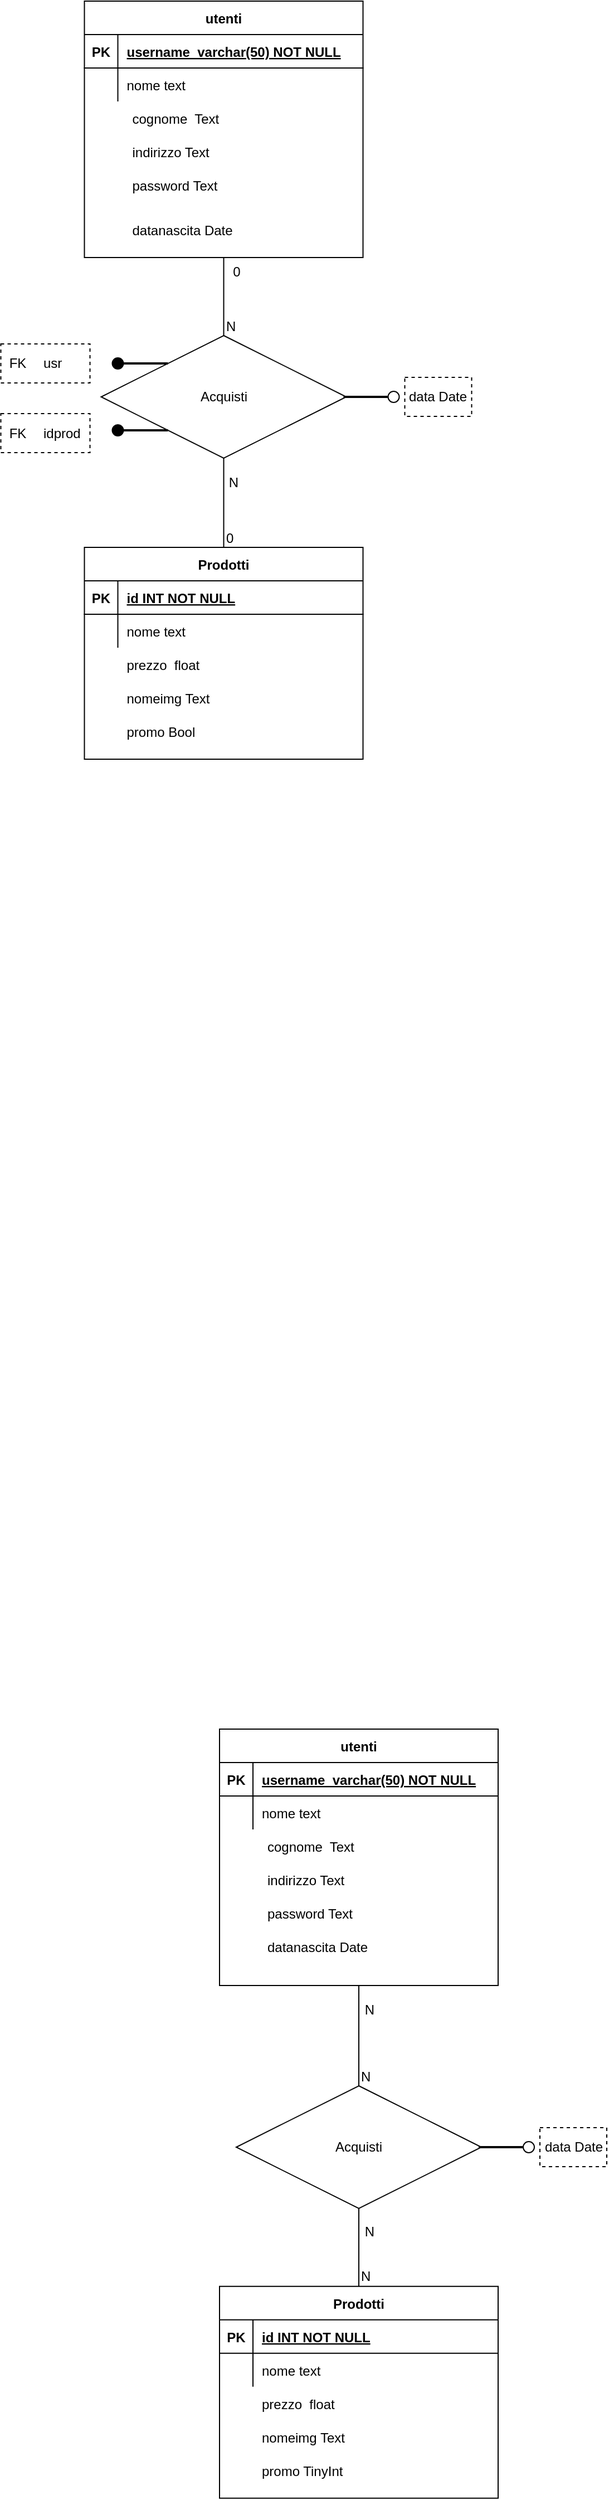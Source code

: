 <mxfile version="21.2.0">
  <diagram name="Page-1" id="ULeJaHsNCBYTRYlEiR_4">
    <mxGraphModel dx="1377" dy="747" grid="1" gridSize="10" guides="1" tooltips="1" connect="1" arrows="1" fold="1" page="1" pageScale="1" pageWidth="827" pageHeight="1169" math="0" shadow="0">
      <root>
        <mxCell id="0" />
        <mxCell id="1" parent="0" />
        <mxCell id="Vk-TrDPL9tyzzPuqs7Jr-135" value="Prodotti" style="shape=table;startSize=30;container=1;collapsible=1;childLayout=tableLayout;fixedRows=1;rowLines=0;fontStyle=1;align=center;resizeLast=1;" vertex="1" parent="1">
          <mxGeometry x="243.75" y="510" width="250" height="190" as="geometry">
            <mxRectangle x="243.75" y="510" width="90" height="30" as="alternateBounds" />
          </mxGeometry>
        </mxCell>
        <mxCell id="Vk-TrDPL9tyzzPuqs7Jr-136" value="" style="shape=partialRectangle;collapsible=0;dropTarget=0;pointerEvents=0;fillColor=none;points=[[0,0.5],[1,0.5]];portConstraint=eastwest;top=0;left=0;right=0;bottom=1;" vertex="1" parent="Vk-TrDPL9tyzzPuqs7Jr-135">
          <mxGeometry y="30" width="250" height="30" as="geometry" />
        </mxCell>
        <mxCell id="Vk-TrDPL9tyzzPuqs7Jr-137" value="PK" style="shape=partialRectangle;overflow=hidden;connectable=0;fillColor=none;top=0;left=0;bottom=0;right=0;fontStyle=1;" vertex="1" parent="Vk-TrDPL9tyzzPuqs7Jr-136">
          <mxGeometry width="30" height="30" as="geometry">
            <mxRectangle width="30" height="30" as="alternateBounds" />
          </mxGeometry>
        </mxCell>
        <mxCell id="Vk-TrDPL9tyzzPuqs7Jr-138" value="id INT NOT NULL" style="shape=partialRectangle;overflow=hidden;connectable=0;fillColor=none;top=0;left=0;bottom=0;right=0;align=left;spacingLeft=6;fontStyle=5;" vertex="1" parent="Vk-TrDPL9tyzzPuqs7Jr-136">
          <mxGeometry x="30" width="220" height="30" as="geometry">
            <mxRectangle width="220" height="30" as="alternateBounds" />
          </mxGeometry>
        </mxCell>
        <mxCell id="Vk-TrDPL9tyzzPuqs7Jr-139" value="" style="shape=partialRectangle;collapsible=0;dropTarget=0;pointerEvents=0;fillColor=none;points=[[0,0.5],[1,0.5]];portConstraint=eastwest;top=0;left=0;right=0;bottom=0;" vertex="1" parent="Vk-TrDPL9tyzzPuqs7Jr-135">
          <mxGeometry y="60" width="250" height="30" as="geometry" />
        </mxCell>
        <mxCell id="Vk-TrDPL9tyzzPuqs7Jr-140" value="" style="shape=partialRectangle;overflow=hidden;connectable=0;fillColor=none;top=0;left=0;bottom=0;right=0;" vertex="1" parent="Vk-TrDPL9tyzzPuqs7Jr-139">
          <mxGeometry width="30" height="30" as="geometry">
            <mxRectangle width="30" height="30" as="alternateBounds" />
          </mxGeometry>
        </mxCell>
        <mxCell id="Vk-TrDPL9tyzzPuqs7Jr-141" value="nome text" style="shape=partialRectangle;overflow=hidden;connectable=0;fillColor=none;top=0;left=0;bottom=0;right=0;align=left;spacingLeft=6;" vertex="1" parent="Vk-TrDPL9tyzzPuqs7Jr-139">
          <mxGeometry x="30" width="220" height="30" as="geometry">
            <mxRectangle width="220" height="30" as="alternateBounds" />
          </mxGeometry>
        </mxCell>
        <mxCell id="Vk-TrDPL9tyzzPuqs7Jr-142" value="" style="shape=partialRectangle;overflow=hidden;connectable=0;fillColor=none;top=0;left=0;bottom=0;right=0;" vertex="1" parent="1">
          <mxGeometry x="243.75" y="619.92" width="30" height="30" as="geometry">
            <mxRectangle width="30" height="30" as="alternateBounds" />
          </mxGeometry>
        </mxCell>
        <mxCell id="Vk-TrDPL9tyzzPuqs7Jr-143" value="prezzo  float" style="shape=partialRectangle;overflow=hidden;connectable=0;fillColor=none;top=0;left=0;bottom=0;right=0;align=left;spacingLeft=6;" vertex="1" parent="1">
          <mxGeometry x="273.75" y="600" width="220" height="30" as="geometry">
            <mxRectangle width="220" height="30" as="alternateBounds" />
          </mxGeometry>
        </mxCell>
        <mxCell id="Vk-TrDPL9tyzzPuqs7Jr-144" value="nomeimg Text" style="shape=partialRectangle;overflow=hidden;connectable=0;fillColor=none;top=0;left=0;bottom=0;right=0;align=left;spacingLeft=6;" vertex="1" parent="1">
          <mxGeometry x="273.75" y="630" width="220" height="30" as="geometry">
            <mxRectangle width="220" height="30" as="alternateBounds" />
          </mxGeometry>
        </mxCell>
        <mxCell id="Vk-TrDPL9tyzzPuqs7Jr-145" value="promo Bool" style="shape=partialRectangle;overflow=hidden;connectable=0;fillColor=none;top=0;left=0;bottom=0;right=0;align=left;spacingLeft=6;" vertex="1" parent="1">
          <mxGeometry x="273.75" y="660" width="220" height="30" as="geometry">
            <mxRectangle width="220" height="30" as="alternateBounds" />
          </mxGeometry>
        </mxCell>
        <mxCell id="Vk-TrDPL9tyzzPuqs7Jr-146" value="Acquisti&lt;br&gt;" style="shape=rhombus;perimeter=rhombusPerimeter;whiteSpace=wrap;html=1;align=center;" vertex="1" parent="1">
          <mxGeometry x="258.75" y="320.0" width="220" height="110" as="geometry" />
        </mxCell>
        <mxCell id="Vk-TrDPL9tyzzPuqs7Jr-147" value="" style="endArrow=none;html=1;rounded=0;exitX=0.5;exitY=0;exitDx=0;exitDy=0;entryX=0.5;entryY=1;entryDx=0;entryDy=0;" edge="1" parent="1" source="Vk-TrDPL9tyzzPuqs7Jr-135" target="Vk-TrDPL9tyzzPuqs7Jr-146">
          <mxGeometry relative="1" as="geometry">
            <mxPoint x="556.25" y="-20.08" as="sourcePoint" />
            <mxPoint x="421.25" y="77.92" as="targetPoint" />
          </mxGeometry>
        </mxCell>
        <mxCell id="Vk-TrDPL9tyzzPuqs7Jr-148" value="0" style="resizable=0;html=1;whiteSpace=wrap;align=left;verticalAlign=bottom;" connectable="0" vertex="1" parent="Vk-TrDPL9tyzzPuqs7Jr-147">
          <mxGeometry x="-1" relative="1" as="geometry" />
        </mxCell>
        <mxCell id="Vk-TrDPL9tyzzPuqs7Jr-149" value="N" style="resizable=0;html=1;whiteSpace=wrap;align=right;verticalAlign=bottom;" connectable="0" vertex="1" parent="Vk-TrDPL9tyzzPuqs7Jr-147">
          <mxGeometry x="1" relative="1" as="geometry">
            <mxPoint x="15" y="30" as="offset" />
          </mxGeometry>
        </mxCell>
        <mxCell id="Vk-TrDPL9tyzzPuqs7Jr-150" value="" style="line;strokeWidth=2;html=1;" vertex="1" parent="1">
          <mxGeometry x="476.25" y="370.0" width="40" height="10" as="geometry" />
        </mxCell>
        <mxCell id="Vk-TrDPL9tyzzPuqs7Jr-151" value="" style="ellipse;whiteSpace=wrap;html=1;aspect=fixed;" vertex="1" parent="1">
          <mxGeometry x="516.25" y="370.0" width="10" height="10" as="geometry" />
        </mxCell>
        <mxCell id="Vk-TrDPL9tyzzPuqs7Jr-152" value="" style="rounded=0;whiteSpace=wrap;html=1;dashed=1;" vertex="1" parent="1">
          <mxGeometry x="531.25" y="357.5" width="60" height="35" as="geometry" />
        </mxCell>
        <mxCell id="Vk-TrDPL9tyzzPuqs7Jr-153" value="data Date" style="text;html=1;strokeColor=none;fillColor=none;align=center;verticalAlign=middle;whiteSpace=wrap;rounded=0;" vertex="1" parent="1">
          <mxGeometry x="531.25" y="360.0" width="60" height="30" as="geometry" />
        </mxCell>
        <mxCell id="Vk-TrDPL9tyzzPuqs7Jr-158" value="utenti" style="shape=table;startSize=30;container=1;collapsible=1;childLayout=tableLayout;fixedRows=1;rowLines=0;fontStyle=1;align=center;resizeLast=1;" vertex="1" parent="1">
          <mxGeometry x="243.75" y="20" width="250" height="230" as="geometry" />
        </mxCell>
        <mxCell id="Vk-TrDPL9tyzzPuqs7Jr-159" value="" style="shape=partialRectangle;collapsible=0;dropTarget=0;pointerEvents=0;fillColor=none;points=[[0,0.5],[1,0.5]];portConstraint=eastwest;top=0;left=0;right=0;bottom=1;" vertex="1" parent="Vk-TrDPL9tyzzPuqs7Jr-158">
          <mxGeometry y="30" width="250" height="30" as="geometry" />
        </mxCell>
        <mxCell id="Vk-TrDPL9tyzzPuqs7Jr-160" value="PK" style="shape=partialRectangle;overflow=hidden;connectable=0;fillColor=none;top=0;left=0;bottom=0;right=0;fontStyle=1;" vertex="1" parent="Vk-TrDPL9tyzzPuqs7Jr-159">
          <mxGeometry width="30" height="30" as="geometry">
            <mxRectangle width="30" height="30" as="alternateBounds" />
          </mxGeometry>
        </mxCell>
        <mxCell id="Vk-TrDPL9tyzzPuqs7Jr-161" value="username_varchar(50) NOT NULL" style="shape=partialRectangle;overflow=hidden;connectable=0;fillColor=none;top=0;left=0;bottom=0;right=0;align=left;spacingLeft=6;fontStyle=5;" vertex="1" parent="Vk-TrDPL9tyzzPuqs7Jr-159">
          <mxGeometry x="30" width="220" height="30" as="geometry">
            <mxRectangle width="220" height="30" as="alternateBounds" />
          </mxGeometry>
        </mxCell>
        <mxCell id="Vk-TrDPL9tyzzPuqs7Jr-162" value="" style="shape=partialRectangle;collapsible=0;dropTarget=0;pointerEvents=0;fillColor=none;points=[[0,0.5],[1,0.5]];portConstraint=eastwest;top=0;left=0;right=0;bottom=0;" vertex="1" parent="Vk-TrDPL9tyzzPuqs7Jr-158">
          <mxGeometry y="60" width="250" height="30" as="geometry" />
        </mxCell>
        <mxCell id="Vk-TrDPL9tyzzPuqs7Jr-163" value="" style="shape=partialRectangle;overflow=hidden;connectable=0;fillColor=none;top=0;left=0;bottom=0;right=0;" vertex="1" parent="Vk-TrDPL9tyzzPuqs7Jr-162">
          <mxGeometry width="30" height="30" as="geometry">
            <mxRectangle width="30" height="30" as="alternateBounds" />
          </mxGeometry>
        </mxCell>
        <mxCell id="Vk-TrDPL9tyzzPuqs7Jr-164" value="nome text" style="shape=partialRectangle;overflow=hidden;connectable=0;fillColor=none;top=0;left=0;bottom=0;right=0;align=left;spacingLeft=6;" vertex="1" parent="Vk-TrDPL9tyzzPuqs7Jr-162">
          <mxGeometry x="30" width="220" height="30" as="geometry">
            <mxRectangle width="220" height="30" as="alternateBounds" />
          </mxGeometry>
        </mxCell>
        <mxCell id="Vk-TrDPL9tyzzPuqs7Jr-165" value="" style="shape=partialRectangle;overflow=hidden;connectable=0;fillColor=none;top=0;left=0;bottom=0;right=0;" vertex="1" parent="1">
          <mxGeometry x="248.75" y="110" width="30" height="30" as="geometry">
            <mxRectangle width="30" height="30" as="alternateBounds" />
          </mxGeometry>
        </mxCell>
        <mxCell id="Vk-TrDPL9tyzzPuqs7Jr-166" value="cognome  Text" style="shape=partialRectangle;overflow=hidden;connectable=0;fillColor=none;top=0;left=0;bottom=0;right=0;align=left;spacingLeft=6;" vertex="1" parent="1">
          <mxGeometry x="278.75" y="110" width="220" height="30" as="geometry">
            <mxRectangle width="220" height="30" as="alternateBounds" />
          </mxGeometry>
        </mxCell>
        <mxCell id="Vk-TrDPL9tyzzPuqs7Jr-167" value="indirizzo Text" style="shape=partialRectangle;overflow=hidden;connectable=0;fillColor=none;top=0;left=0;bottom=0;right=0;align=left;spacingLeft=6;" vertex="1" parent="1">
          <mxGeometry x="278.75" y="140" width="220" height="30" as="geometry">
            <mxRectangle width="220" height="30" as="alternateBounds" />
          </mxGeometry>
        </mxCell>
        <mxCell id="Vk-TrDPL9tyzzPuqs7Jr-168" value="password Text " style="shape=partialRectangle;overflow=hidden;connectable=0;fillColor=none;top=0;left=0;bottom=0;right=0;align=left;spacingLeft=6;" vertex="1" parent="1">
          <mxGeometry x="278.75" y="170" width="220" height="30" as="geometry">
            <mxRectangle width="220" height="30" as="alternateBounds" />
          </mxGeometry>
        </mxCell>
        <mxCell id="Vk-TrDPL9tyzzPuqs7Jr-169" value="datanascita Date" style="shape=partialRectangle;overflow=hidden;connectable=0;fillColor=none;top=0;left=0;bottom=0;right=0;align=left;spacingLeft=6;" vertex="1" parent="1">
          <mxGeometry x="278.75" y="210" width="220" height="30" as="geometry">
            <mxRectangle width="220" height="30" as="alternateBounds" />
          </mxGeometry>
        </mxCell>
        <mxCell id="Vk-TrDPL9tyzzPuqs7Jr-170" value="" style="endArrow=none;html=1;rounded=0;exitX=0.5;exitY=0;exitDx=0;exitDy=0;entryX=0.5;entryY=1;entryDx=0;entryDy=0;" edge="1" parent="1" source="Vk-TrDPL9tyzzPuqs7Jr-146" target="Vk-TrDPL9tyzzPuqs7Jr-158">
          <mxGeometry relative="1" as="geometry">
            <mxPoint x="378.75" y="540" as="sourcePoint" />
            <mxPoint x="378.75" y="470" as="targetPoint" />
          </mxGeometry>
        </mxCell>
        <mxCell id="Vk-TrDPL9tyzzPuqs7Jr-171" value="N" style="resizable=0;html=1;whiteSpace=wrap;align=left;verticalAlign=bottom;" connectable="0" vertex="1" parent="Vk-TrDPL9tyzzPuqs7Jr-170">
          <mxGeometry x="-1" relative="1" as="geometry" />
        </mxCell>
        <mxCell id="Vk-TrDPL9tyzzPuqs7Jr-173" value="Prodotti" style="shape=table;startSize=30;container=1;collapsible=1;childLayout=tableLayout;fixedRows=1;rowLines=0;fontStyle=1;align=center;resizeLast=1;" vertex="1" parent="1">
          <mxGeometry x="365" y="2069.92" width="250" height="190" as="geometry" />
        </mxCell>
        <mxCell id="Vk-TrDPL9tyzzPuqs7Jr-174" value="" style="shape=partialRectangle;collapsible=0;dropTarget=0;pointerEvents=0;fillColor=none;points=[[0,0.5],[1,0.5]];portConstraint=eastwest;top=0;left=0;right=0;bottom=1;" vertex="1" parent="Vk-TrDPL9tyzzPuqs7Jr-173">
          <mxGeometry y="30" width="250" height="30" as="geometry" />
        </mxCell>
        <mxCell id="Vk-TrDPL9tyzzPuqs7Jr-175" value="PK" style="shape=partialRectangle;overflow=hidden;connectable=0;fillColor=none;top=0;left=0;bottom=0;right=0;fontStyle=1;" vertex="1" parent="Vk-TrDPL9tyzzPuqs7Jr-174">
          <mxGeometry width="30" height="30" as="geometry">
            <mxRectangle width="30" height="30" as="alternateBounds" />
          </mxGeometry>
        </mxCell>
        <mxCell id="Vk-TrDPL9tyzzPuqs7Jr-176" value="id INT NOT NULL" style="shape=partialRectangle;overflow=hidden;connectable=0;fillColor=none;top=0;left=0;bottom=0;right=0;align=left;spacingLeft=6;fontStyle=5;" vertex="1" parent="Vk-TrDPL9tyzzPuqs7Jr-174">
          <mxGeometry x="30" width="220" height="30" as="geometry">
            <mxRectangle width="220" height="30" as="alternateBounds" />
          </mxGeometry>
        </mxCell>
        <mxCell id="Vk-TrDPL9tyzzPuqs7Jr-177" value="" style="shape=partialRectangle;collapsible=0;dropTarget=0;pointerEvents=0;fillColor=none;points=[[0,0.5],[1,0.5]];portConstraint=eastwest;top=0;left=0;right=0;bottom=0;" vertex="1" parent="Vk-TrDPL9tyzzPuqs7Jr-173">
          <mxGeometry y="60" width="250" height="30" as="geometry" />
        </mxCell>
        <mxCell id="Vk-TrDPL9tyzzPuqs7Jr-178" value="" style="shape=partialRectangle;overflow=hidden;connectable=0;fillColor=none;top=0;left=0;bottom=0;right=0;" vertex="1" parent="Vk-TrDPL9tyzzPuqs7Jr-177">
          <mxGeometry width="30" height="30" as="geometry">
            <mxRectangle width="30" height="30" as="alternateBounds" />
          </mxGeometry>
        </mxCell>
        <mxCell id="Vk-TrDPL9tyzzPuqs7Jr-179" value="nome text" style="shape=partialRectangle;overflow=hidden;connectable=0;fillColor=none;top=0;left=0;bottom=0;right=0;align=left;spacingLeft=6;" vertex="1" parent="Vk-TrDPL9tyzzPuqs7Jr-177">
          <mxGeometry x="30" width="220" height="30" as="geometry">
            <mxRectangle width="220" height="30" as="alternateBounds" />
          </mxGeometry>
        </mxCell>
        <mxCell id="Vk-TrDPL9tyzzPuqs7Jr-180" value="" style="shape=partialRectangle;overflow=hidden;connectable=0;fillColor=none;top=0;left=0;bottom=0;right=0;" vertex="1" parent="1">
          <mxGeometry x="365" y="2159.92" width="30" height="30" as="geometry">
            <mxRectangle width="30" height="30" as="alternateBounds" />
          </mxGeometry>
        </mxCell>
        <mxCell id="Vk-TrDPL9tyzzPuqs7Jr-181" value="prezzo  float" style="shape=partialRectangle;overflow=hidden;connectable=0;fillColor=none;top=0;left=0;bottom=0;right=0;align=left;spacingLeft=6;" vertex="1" parent="1">
          <mxGeometry x="395" y="2159.92" width="220" height="30" as="geometry">
            <mxRectangle width="220" height="30" as="alternateBounds" />
          </mxGeometry>
        </mxCell>
        <mxCell id="Vk-TrDPL9tyzzPuqs7Jr-182" value="nomeimg Text" style="shape=partialRectangle;overflow=hidden;connectable=0;fillColor=none;top=0;left=0;bottom=0;right=0;align=left;spacingLeft=6;" vertex="1" parent="1">
          <mxGeometry x="395" y="2189.92" width="220" height="30" as="geometry">
            <mxRectangle width="220" height="30" as="alternateBounds" />
          </mxGeometry>
        </mxCell>
        <mxCell id="Vk-TrDPL9tyzzPuqs7Jr-183" value="promo TinyInt " style="shape=partialRectangle;overflow=hidden;connectable=0;fillColor=none;top=0;left=0;bottom=0;right=0;align=left;spacingLeft=6;" vertex="1" parent="1">
          <mxGeometry x="395" y="2219.92" width="220" height="30" as="geometry">
            <mxRectangle width="220" height="30" as="alternateBounds" />
          </mxGeometry>
        </mxCell>
        <mxCell id="Vk-TrDPL9tyzzPuqs7Jr-184" value="Acquisti&lt;br&gt;" style="shape=rhombus;perimeter=rhombusPerimeter;whiteSpace=wrap;html=1;align=center;" vertex="1" parent="1">
          <mxGeometry x="380" y="1890" width="220" height="110" as="geometry" />
        </mxCell>
        <mxCell id="Vk-TrDPL9tyzzPuqs7Jr-185" value="" style="endArrow=none;html=1;rounded=0;exitX=0.5;exitY=0;exitDx=0;exitDy=0;entryX=0.5;entryY=1;entryDx=0;entryDy=0;" edge="1" parent="1" source="Vk-TrDPL9tyzzPuqs7Jr-173" target="Vk-TrDPL9tyzzPuqs7Jr-184">
          <mxGeometry relative="1" as="geometry">
            <mxPoint x="677.5" y="1519.92" as="sourcePoint" />
            <mxPoint x="542.5" y="1617.92" as="targetPoint" />
          </mxGeometry>
        </mxCell>
        <mxCell id="Vk-TrDPL9tyzzPuqs7Jr-186" value="N" style="resizable=0;html=1;whiteSpace=wrap;align=left;verticalAlign=bottom;" connectable="0" vertex="1" parent="Vk-TrDPL9tyzzPuqs7Jr-185">
          <mxGeometry x="-1" relative="1" as="geometry" />
        </mxCell>
        <mxCell id="Vk-TrDPL9tyzzPuqs7Jr-187" value="N" style="resizable=0;html=1;whiteSpace=wrap;align=right;verticalAlign=bottom;" connectable="0" vertex="1" parent="Vk-TrDPL9tyzzPuqs7Jr-185">
          <mxGeometry x="1" relative="1" as="geometry">
            <mxPoint x="15" y="30" as="offset" />
          </mxGeometry>
        </mxCell>
        <mxCell id="Vk-TrDPL9tyzzPuqs7Jr-188" value="" style="line;strokeWidth=2;html=1;" vertex="1" parent="1">
          <mxGeometry x="597.5" y="1940" width="40" height="10" as="geometry" />
        </mxCell>
        <mxCell id="Vk-TrDPL9tyzzPuqs7Jr-189" value="" style="ellipse;whiteSpace=wrap;html=1;aspect=fixed;" vertex="1" parent="1">
          <mxGeometry x="637.5" y="1940" width="10" height="10" as="geometry" />
        </mxCell>
        <mxCell id="Vk-TrDPL9tyzzPuqs7Jr-190" value="" style="rounded=0;whiteSpace=wrap;html=1;dashed=1;" vertex="1" parent="1">
          <mxGeometry x="652.5" y="1927.5" width="60" height="35" as="geometry" />
        </mxCell>
        <mxCell id="Vk-TrDPL9tyzzPuqs7Jr-191" value="data Date" style="text;html=1;strokeColor=none;fillColor=none;align=center;verticalAlign=middle;whiteSpace=wrap;rounded=0;" vertex="1" parent="1">
          <mxGeometry x="652.5" y="1930" width="60" height="30" as="geometry" />
        </mxCell>
        <mxCell id="Vk-TrDPL9tyzzPuqs7Jr-192" value="utenti" style="shape=table;startSize=30;container=1;collapsible=1;childLayout=tableLayout;fixedRows=1;rowLines=0;fontStyle=1;align=center;resizeLast=1;" vertex="1" parent="1">
          <mxGeometry x="365" y="1570" width="250" height="230" as="geometry" />
        </mxCell>
        <mxCell id="Vk-TrDPL9tyzzPuqs7Jr-193" value="" style="shape=partialRectangle;collapsible=0;dropTarget=0;pointerEvents=0;fillColor=none;points=[[0,0.5],[1,0.5]];portConstraint=eastwest;top=0;left=0;right=0;bottom=1;" vertex="1" parent="Vk-TrDPL9tyzzPuqs7Jr-192">
          <mxGeometry y="30" width="250" height="30" as="geometry" />
        </mxCell>
        <mxCell id="Vk-TrDPL9tyzzPuqs7Jr-194" value="PK" style="shape=partialRectangle;overflow=hidden;connectable=0;fillColor=none;top=0;left=0;bottom=0;right=0;fontStyle=1;" vertex="1" parent="Vk-TrDPL9tyzzPuqs7Jr-193">
          <mxGeometry width="30" height="30" as="geometry">
            <mxRectangle width="30" height="30" as="alternateBounds" />
          </mxGeometry>
        </mxCell>
        <mxCell id="Vk-TrDPL9tyzzPuqs7Jr-195" value="username_varchar(50) NOT NULL" style="shape=partialRectangle;overflow=hidden;connectable=0;fillColor=none;top=0;left=0;bottom=0;right=0;align=left;spacingLeft=6;fontStyle=5;" vertex="1" parent="Vk-TrDPL9tyzzPuqs7Jr-193">
          <mxGeometry x="30" width="220" height="30" as="geometry">
            <mxRectangle width="220" height="30" as="alternateBounds" />
          </mxGeometry>
        </mxCell>
        <mxCell id="Vk-TrDPL9tyzzPuqs7Jr-196" value="" style="shape=partialRectangle;collapsible=0;dropTarget=0;pointerEvents=0;fillColor=none;points=[[0,0.5],[1,0.5]];portConstraint=eastwest;top=0;left=0;right=0;bottom=0;" vertex="1" parent="Vk-TrDPL9tyzzPuqs7Jr-192">
          <mxGeometry y="60" width="250" height="30" as="geometry" />
        </mxCell>
        <mxCell id="Vk-TrDPL9tyzzPuqs7Jr-197" value="" style="shape=partialRectangle;overflow=hidden;connectable=0;fillColor=none;top=0;left=0;bottom=0;right=0;" vertex="1" parent="Vk-TrDPL9tyzzPuqs7Jr-196">
          <mxGeometry width="30" height="30" as="geometry">
            <mxRectangle width="30" height="30" as="alternateBounds" />
          </mxGeometry>
        </mxCell>
        <mxCell id="Vk-TrDPL9tyzzPuqs7Jr-198" value="nome text" style="shape=partialRectangle;overflow=hidden;connectable=0;fillColor=none;top=0;left=0;bottom=0;right=0;align=left;spacingLeft=6;" vertex="1" parent="Vk-TrDPL9tyzzPuqs7Jr-196">
          <mxGeometry x="30" width="220" height="30" as="geometry">
            <mxRectangle width="220" height="30" as="alternateBounds" />
          </mxGeometry>
        </mxCell>
        <mxCell id="Vk-TrDPL9tyzzPuqs7Jr-199" value="" style="shape=partialRectangle;overflow=hidden;connectable=0;fillColor=none;top=0;left=0;bottom=0;right=0;" vertex="1" parent="1">
          <mxGeometry x="370" y="1660" width="30" height="30" as="geometry">
            <mxRectangle width="30" height="30" as="alternateBounds" />
          </mxGeometry>
        </mxCell>
        <mxCell id="Vk-TrDPL9tyzzPuqs7Jr-200" value="cognome  Text" style="shape=partialRectangle;overflow=hidden;connectable=0;fillColor=none;top=0;left=0;bottom=0;right=0;align=left;spacingLeft=6;" vertex="1" parent="1">
          <mxGeometry x="400" y="1660" width="220" height="30" as="geometry">
            <mxRectangle width="220" height="30" as="alternateBounds" />
          </mxGeometry>
        </mxCell>
        <mxCell id="Vk-TrDPL9tyzzPuqs7Jr-201" value="indirizzo Text" style="shape=partialRectangle;overflow=hidden;connectable=0;fillColor=none;top=0;left=0;bottom=0;right=0;align=left;spacingLeft=6;" vertex="1" parent="1">
          <mxGeometry x="400" y="1690" width="220" height="30" as="geometry">
            <mxRectangle width="220" height="30" as="alternateBounds" />
          </mxGeometry>
        </mxCell>
        <mxCell id="Vk-TrDPL9tyzzPuqs7Jr-202" value="password Text " style="shape=partialRectangle;overflow=hidden;connectable=0;fillColor=none;top=0;left=0;bottom=0;right=0;align=left;spacingLeft=6;" vertex="1" parent="1">
          <mxGeometry x="400" y="1720" width="220" height="30" as="geometry">
            <mxRectangle width="220" height="30" as="alternateBounds" />
          </mxGeometry>
        </mxCell>
        <mxCell id="Vk-TrDPL9tyzzPuqs7Jr-203" value="datanascita Date" style="shape=partialRectangle;overflow=hidden;connectable=0;fillColor=none;top=0;left=0;bottom=0;right=0;align=left;spacingLeft=6;" vertex="1" parent="1">
          <mxGeometry x="400" y="1750" width="220" height="30" as="geometry">
            <mxRectangle width="220" height="30" as="alternateBounds" />
          </mxGeometry>
        </mxCell>
        <mxCell id="Vk-TrDPL9tyzzPuqs7Jr-204" value="" style="endArrow=none;html=1;rounded=0;exitX=0.5;exitY=0;exitDx=0;exitDy=0;entryX=0.5;entryY=1;entryDx=0;entryDy=0;" edge="1" parent="1" source="Vk-TrDPL9tyzzPuqs7Jr-184" target="Vk-TrDPL9tyzzPuqs7Jr-192">
          <mxGeometry relative="1" as="geometry">
            <mxPoint x="500" y="2080" as="sourcePoint" />
            <mxPoint x="500" y="2010" as="targetPoint" />
          </mxGeometry>
        </mxCell>
        <mxCell id="Vk-TrDPL9tyzzPuqs7Jr-205" value="N" style="resizable=0;html=1;whiteSpace=wrap;align=left;verticalAlign=bottom;" connectable="0" vertex="1" parent="Vk-TrDPL9tyzzPuqs7Jr-204">
          <mxGeometry x="-1" relative="1" as="geometry" />
        </mxCell>
        <mxCell id="Vk-TrDPL9tyzzPuqs7Jr-206" value="N" style="resizable=0;html=1;whiteSpace=wrap;align=right;verticalAlign=bottom;" connectable="0" vertex="1" parent="Vk-TrDPL9tyzzPuqs7Jr-204">
          <mxGeometry x="1" relative="1" as="geometry">
            <mxPoint x="15" y="30" as="offset" />
          </mxGeometry>
        </mxCell>
        <mxCell id="Vk-TrDPL9tyzzPuqs7Jr-207" value="" style="line;strokeWidth=2;html=1;" vertex="1" parent="1">
          <mxGeometry x="278.75" y="340.0" width="40" height="10" as="geometry" />
        </mxCell>
        <mxCell id="Vk-TrDPL9tyzzPuqs7Jr-208" value="" style="ellipse;whiteSpace=wrap;html=1;aspect=fixed;fillColor=#000000;" vertex="1" parent="1">
          <mxGeometry x="268.75" y="340.0" width="10" height="10" as="geometry" />
        </mxCell>
        <mxCell id="Vk-TrDPL9tyzzPuqs7Jr-209" value="" style="line;strokeWidth=2;html=1;" vertex="1" parent="1">
          <mxGeometry x="278.75" y="400.0" width="40" height="10" as="geometry" />
        </mxCell>
        <mxCell id="Vk-TrDPL9tyzzPuqs7Jr-210" value="" style="ellipse;whiteSpace=wrap;html=1;aspect=fixed;fillColor=#000000;" vertex="1" parent="1">
          <mxGeometry x="268.75" y="400.0" width="10" height="10" as="geometry" />
        </mxCell>
        <mxCell id="Vk-TrDPL9tyzzPuqs7Jr-211" value="" style="rounded=0;whiteSpace=wrap;html=1;dashed=1;" vertex="1" parent="1">
          <mxGeometry x="168.75" y="327.5" width="80" height="35" as="geometry" />
        </mxCell>
        <mxCell id="Vk-TrDPL9tyzzPuqs7Jr-212" value="" style="shape=table;startSize=0;container=1;collapsible=1;childLayout=tableLayout;fixedRows=1;rowLines=0;fontStyle=0;align=center;resizeLast=1;strokeColor=none;fillColor=none;collapsible=0;" vertex="1" parent="1">
          <mxGeometry x="168.75" y="330" width="180" height="30" as="geometry" />
        </mxCell>
        <mxCell id="Vk-TrDPL9tyzzPuqs7Jr-213" value="" style="shape=tableRow;horizontal=0;startSize=0;swimlaneHead=0;swimlaneBody=0;fillColor=none;collapsible=0;dropTarget=0;points=[[0,0.5],[1,0.5]];portConstraint=eastwest;top=0;left=0;right=0;bottom=0;" vertex="1" parent="Vk-TrDPL9tyzzPuqs7Jr-212">
          <mxGeometry width="180" height="30" as="geometry" />
        </mxCell>
        <mxCell id="Vk-TrDPL9tyzzPuqs7Jr-214" value="FK" style="shape=partialRectangle;connectable=0;fillColor=none;top=0;left=0;bottom=0;right=0;fontStyle=0;overflow=hidden;whiteSpace=wrap;html=1;" vertex="1" parent="Vk-TrDPL9tyzzPuqs7Jr-213">
          <mxGeometry width="30" height="30" as="geometry">
            <mxRectangle width="30" height="30" as="alternateBounds" />
          </mxGeometry>
        </mxCell>
        <mxCell id="Vk-TrDPL9tyzzPuqs7Jr-215" value="usr" style="shape=partialRectangle;connectable=0;fillColor=none;top=0;left=0;bottom=0;right=0;align=left;spacingLeft=6;fontStyle=0;overflow=hidden;whiteSpace=wrap;html=1;" vertex="1" parent="Vk-TrDPL9tyzzPuqs7Jr-213">
          <mxGeometry x="30" width="150" height="30" as="geometry">
            <mxRectangle width="150" height="30" as="alternateBounds" />
          </mxGeometry>
        </mxCell>
        <mxCell id="Vk-TrDPL9tyzzPuqs7Jr-216" value="" style="rounded=0;whiteSpace=wrap;html=1;dashed=1;" vertex="1" parent="1">
          <mxGeometry x="168.75" y="390" width="80" height="35" as="geometry" />
        </mxCell>
        <mxCell id="Vk-TrDPL9tyzzPuqs7Jr-217" value="" style="shape=table;startSize=0;container=1;collapsible=1;childLayout=tableLayout;fixedRows=1;rowLines=0;fontStyle=0;align=center;resizeLast=1;strokeColor=none;fillColor=none;collapsible=0;" vertex="1" parent="1">
          <mxGeometry x="168.75" y="392.5" width="180" height="30" as="geometry" />
        </mxCell>
        <mxCell id="Vk-TrDPL9tyzzPuqs7Jr-218" value="" style="shape=tableRow;horizontal=0;startSize=0;swimlaneHead=0;swimlaneBody=0;fillColor=none;collapsible=0;dropTarget=0;points=[[0,0.5],[1,0.5]];portConstraint=eastwest;top=0;left=0;right=0;bottom=0;" vertex="1" parent="Vk-TrDPL9tyzzPuqs7Jr-217">
          <mxGeometry width="180" height="30" as="geometry" />
        </mxCell>
        <mxCell id="Vk-TrDPL9tyzzPuqs7Jr-219" value="FK" style="shape=partialRectangle;connectable=0;fillColor=none;top=0;left=0;bottom=0;right=0;fontStyle=0;overflow=hidden;whiteSpace=wrap;html=1;" vertex="1" parent="Vk-TrDPL9tyzzPuqs7Jr-218">
          <mxGeometry width="30" height="30" as="geometry">
            <mxRectangle width="30" height="30" as="alternateBounds" />
          </mxGeometry>
        </mxCell>
        <mxCell id="Vk-TrDPL9tyzzPuqs7Jr-220" value="idprod" style="shape=partialRectangle;connectable=0;fillColor=none;top=0;left=0;bottom=0;right=0;align=left;spacingLeft=6;fontStyle=0;overflow=hidden;whiteSpace=wrap;html=1;" vertex="1" parent="Vk-TrDPL9tyzzPuqs7Jr-218">
          <mxGeometry x="30" width="150" height="30" as="geometry">
            <mxRectangle width="150" height="30" as="alternateBounds" />
          </mxGeometry>
        </mxCell>
        <mxCell id="Vk-TrDPL9tyzzPuqs7Jr-222" value="0" style="text;html=1;align=center;verticalAlign=middle;resizable=0;points=[];autosize=1;strokeColor=none;fillColor=none;" vertex="1" parent="1">
          <mxGeometry x="365" y="248" width="30" height="30" as="geometry" />
        </mxCell>
      </root>
    </mxGraphModel>
  </diagram>
</mxfile>
